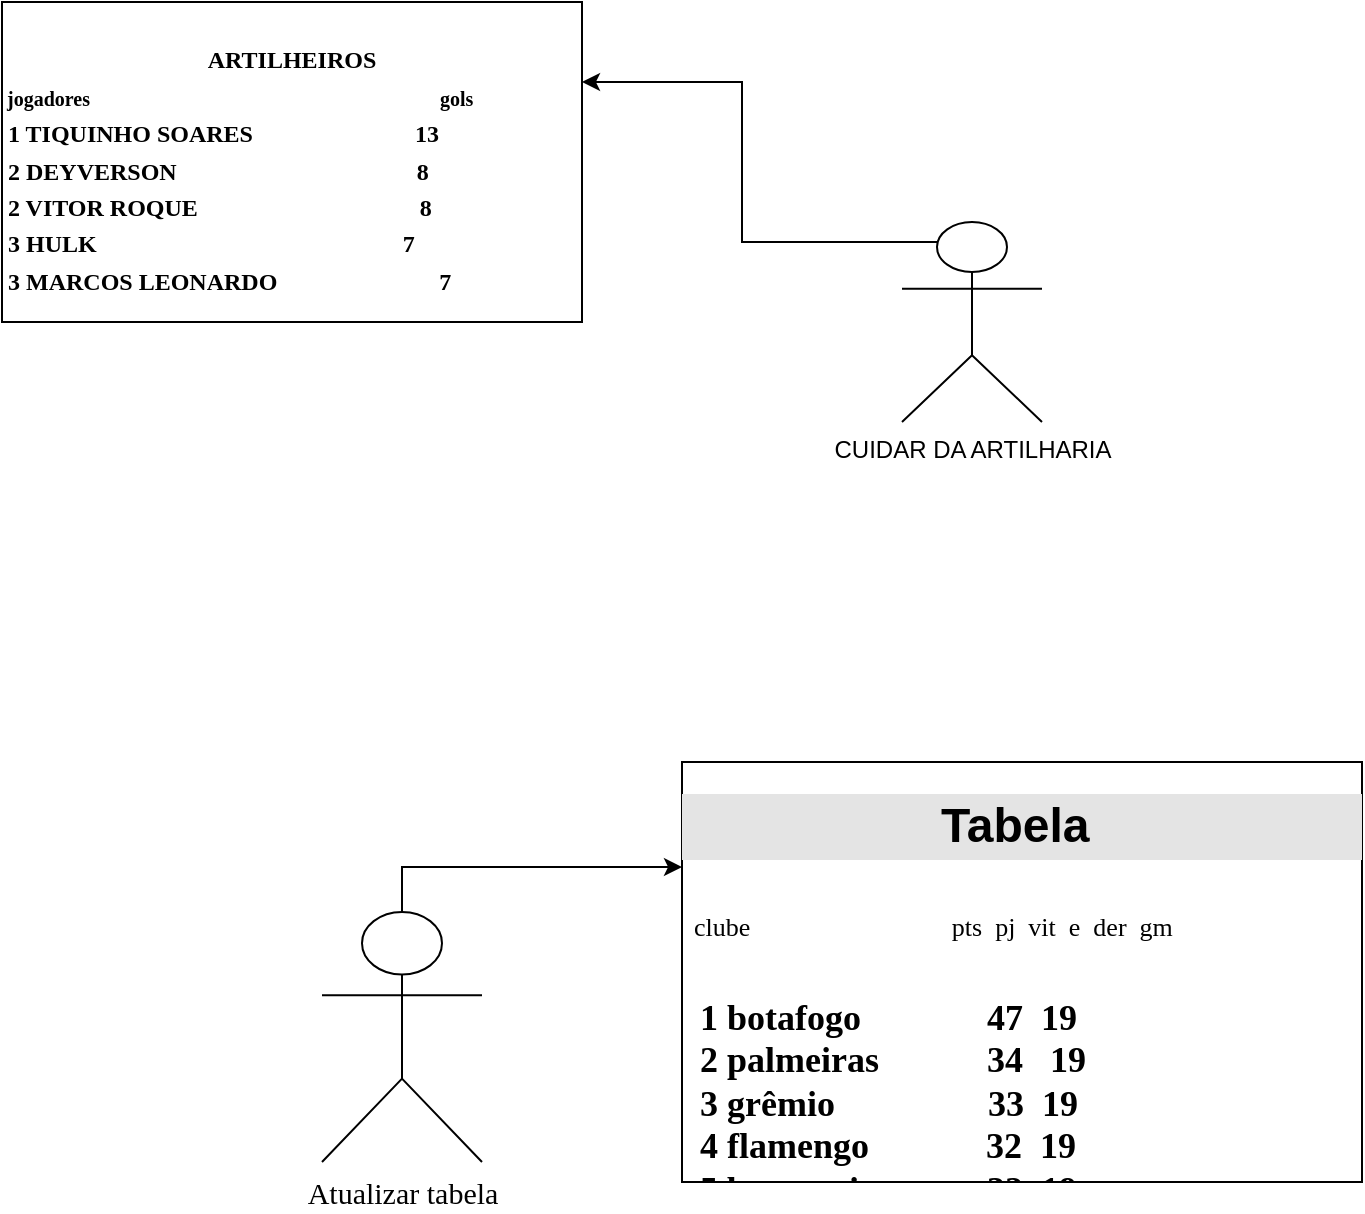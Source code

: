 <mxfile version="21.6.8" type="device">
  <diagram name="Página-1" id="3SOcdCPFmsYaB7tf9DhU">
    <mxGraphModel dx="1909" dy="1044" grid="1" gridSize="10" guides="1" tooltips="1" connect="1" arrows="1" fold="1" page="1" pageScale="1" pageWidth="827" pageHeight="1169" math="0" shadow="0">
      <root>
        <mxCell id="0" />
        <mxCell id="1" parent="0" />
        <mxCell id="JFVcLRod_tm6YKUsJeIu-37" style="edgeStyle=orthogonalEdgeStyle;rounded=0;orthogonalLoop=1;jettySize=auto;html=1;exitX=0.5;exitY=0;exitDx=0;exitDy=0;exitPerimeter=0;entryX=0;entryY=0.25;entryDx=0;entryDy=0;" edge="1" parent="1" source="JFVcLRod_tm6YKUsJeIu-25" target="JFVcLRod_tm6YKUsJeIu-35">
          <mxGeometry relative="1" as="geometry" />
        </mxCell>
        <mxCell id="JFVcLRod_tm6YKUsJeIu-25" value="&lt;font style=&quot;font-size: 15px;&quot; face=&quot;Tahoma&quot;&gt;Atualizar tabela&lt;/font&gt;" style="shape=umlActor;verticalLabelPosition=bottom;verticalAlign=top;html=1;" vertex="1" parent="1">
          <mxGeometry x="330" y="525" width="80" height="125" as="geometry" />
        </mxCell>
        <mxCell id="JFVcLRod_tm6YKUsJeIu-35" value="&lt;h1 style=&quot;text-align: center; box-sizing: border-box; width: 100%; background: rgb(228, 228, 228); padding: 2px;&quot;&gt;&lt;font style=&quot;font-size: 24px;&quot;&gt;Tabela&amp;nbsp;&lt;/font&gt;&lt;/h1&gt;&lt;pre style=&quot;&quot;&gt;&lt;span style=&quot;background-color: initial;&quot;&gt;&lt;font style=&quot;&quot; face=&quot;Verdana&quot;&gt;&lt;span style=&quot;font-size: 24px;&quot;&gt;&amp;nbsp;&lt;/span&gt;&lt;font style=&quot;font-size: 13px;&quot;&gt;clube                               pts  pj  vit  e  der  gm&lt;/font&gt;&lt;/font&gt;&lt;/span&gt;&lt;/pre&gt;&lt;h4 style=&quot;font-size: 18px;&quot;&gt;&lt;font face=&quot;Tahoma&quot; style=&quot;font-size: 18px;&quot;&gt;&lt;font style=&quot;font-size: 18px;&quot;&gt;&amp;nbsp; 1&lt;font style=&quot;font-size: 18px;&quot;&gt; botafogo&amp;nbsp; &amp;nbsp; &amp;nbsp; &amp;nbsp; &amp;nbsp; &amp;nbsp; &amp;nbsp; &lt;/font&gt;&lt;font style=&quot;font-size: 18px;&quot;&gt;&lt;font style=&quot;font-size: 18px;&quot;&gt;47&amp;nbsp; 19&lt;/font&gt;&lt;br&gt;&lt;/font&gt;&lt;/font&gt;&lt;/font&gt;&lt;font face=&quot;Tahoma&quot; style=&quot;font-size: 18px;&quot;&gt;&lt;font style=&quot;font-size: 18px;&quot;&gt;&lt;span style=&quot;background-color: initial;&quot;&gt;&lt;font style=&quot;font-size: 18px;&quot;&gt;&amp;nbsp; 2 palmeiras&amp;nbsp; &amp;nbsp; &amp;nbsp; &amp;nbsp; &amp;nbsp; &amp;nbsp; 34&amp;nbsp; &amp;nbsp;19&lt;br&gt;&lt;/font&gt;&lt;/span&gt;&lt;/font&gt;&lt;/font&gt;&lt;font face=&quot;Tahoma&quot; style=&quot;font-size: 18px;&quot;&gt;&lt;font style=&quot;font-size: 18px;&quot;&gt;&lt;font style=&quot;font-size: 18px;&quot;&gt;&amp;nbsp; 3 grêmio&amp;nbsp; &amp;nbsp; &amp;nbsp; &amp;nbsp; &amp;nbsp; &amp;nbsp; &amp;nbsp; &amp;nbsp; &amp;nbsp;33&amp;nbsp;&amp;nbsp;&lt;/font&gt;&lt;/font&gt;&lt;font style=&quot;font-size: 18px;&quot;&gt;19&lt;br&gt;&lt;/font&gt;&lt;/font&gt;&lt;font face=&quot;Tahoma&quot; style=&quot;font-size: 18px;&quot;&gt;&lt;font style=&quot;font-size: 18px;&quot;&gt;&lt;font style=&quot;font-size: 18px;&quot;&gt;&amp;nbsp; 4 flamengo&amp;nbsp; &amp;nbsp; &amp;nbsp; &amp;nbsp; &amp;nbsp; &amp;nbsp; &amp;nbsp;32&amp;nbsp;&amp;nbsp;&lt;/font&gt;&lt;/font&gt;19&lt;br&gt;&lt;/font&gt;&lt;font face=&quot;Tahoma&quot; style=&quot;font-size: 18px;&quot;&gt;&lt;font style=&quot;font-size: 18px;&quot;&gt;&lt;span style=&quot;background-color: initial;&quot;&gt;&lt;font style=&quot;font-size: 18px;&quot;&gt;&amp;nbsp; 5 bragantino&amp;nbsp; &amp;nbsp; &amp;nbsp; &amp;nbsp; &amp;nbsp; 32&amp;nbsp;&amp;nbsp;&lt;/font&gt;&lt;/span&gt;&lt;/font&gt;19&lt;/font&gt;&lt;/h4&gt;" style="verticalAlign=top;align=left;overflow=fill;html=1;whiteSpace=wrap;" vertex="1" parent="1">
          <mxGeometry x="510" y="450" width="340" height="210" as="geometry" />
        </mxCell>
        <mxCell id="JFVcLRod_tm6YKUsJeIu-47" value="&lt;p style=&quot;margin:0px;margin-top:4px;text-align:center;&quot;&gt;&lt;b&gt;&lt;font face=&quot;Tahoma&quot;&gt;&lt;br&gt;&lt;/font&gt;&lt;/b&gt;&lt;/p&gt;&lt;p style=&quot;margin:0px;margin-top:4px;text-align:center;&quot;&gt;&lt;b&gt;&lt;font face=&quot;Tahoma&quot;&gt;ARTILHEIROS&lt;/font&gt;&lt;/b&gt;&lt;/p&gt;&lt;pre style=&quot;margin: 4px 0px 0px;&quot;&gt;&lt;b&gt;&lt;font style=&quot;font-size: 10px;&quot; face=&quot;Tahoma&quot;&gt; jogadores                                                                      gols&lt;/font&gt;&lt;/b&gt;&lt;/pre&gt;&lt;pre style=&quot;margin: 4px 0px 0px;&quot;&gt;&lt;b&gt;&lt;font face=&quot;Verdana&quot; style=&quot;font-size: 12px;&quot;&gt; 1 TIQUINHO SOARES                           13&lt;/font&gt;&lt;/b&gt;&lt;/pre&gt;&lt;pre style=&quot;margin: 4px 0px 0px;&quot;&gt;&lt;font face=&quot;Verdana&quot;&gt;&lt;b&gt; 2 DEYVERSON                                        8&lt;/b&gt;&lt;/font&gt;&lt;/pre&gt;&lt;pre style=&quot;margin: 4px 0px 0px;&quot;&gt;&lt;font face=&quot;Verdana&quot;&gt;&lt;b&gt; 2 VITOR ROQUE                                     8&lt;/b&gt;&lt;/font&gt;&lt;/pre&gt;&lt;pre style=&quot;margin: 4px 0px 0px;&quot;&gt;&lt;font face=&quot;Verdana&quot;&gt;&lt;b&gt; 3 HULK                                                   7&lt;/b&gt;&lt;/font&gt;&lt;/pre&gt;&lt;pre style=&quot;margin: 4px 0px 0px;&quot;&gt;&lt;font face=&quot;Verdana&quot;&gt;&lt;b&gt; 3 MARCOS LEONARDO                           7&lt;/b&gt;&lt;/font&gt;&lt;/pre&gt;" style="verticalAlign=top;align=left;overflow=fill;fontSize=12;fontFamily=Helvetica;html=1;whiteSpace=wrap;" vertex="1" parent="1">
          <mxGeometry x="170" y="70" width="290" height="160" as="geometry" />
        </mxCell>
        <mxCell id="JFVcLRod_tm6YKUsJeIu-49" style="edgeStyle=orthogonalEdgeStyle;rounded=0;orthogonalLoop=1;jettySize=auto;html=1;exitX=0.25;exitY=0.1;exitDx=0;exitDy=0;exitPerimeter=0;entryX=1;entryY=0.25;entryDx=0;entryDy=0;" edge="1" parent="1" source="JFVcLRod_tm6YKUsJeIu-48" target="JFVcLRod_tm6YKUsJeIu-47">
          <mxGeometry relative="1" as="geometry" />
        </mxCell>
        <mxCell id="JFVcLRod_tm6YKUsJeIu-48" value="CUIDAR DA ARTILHARIA" style="shape=umlActor;verticalLabelPosition=bottom;verticalAlign=top;html=1;" vertex="1" parent="1">
          <mxGeometry x="620" y="180" width="70" height="100" as="geometry" />
        </mxCell>
      </root>
    </mxGraphModel>
  </diagram>
</mxfile>
